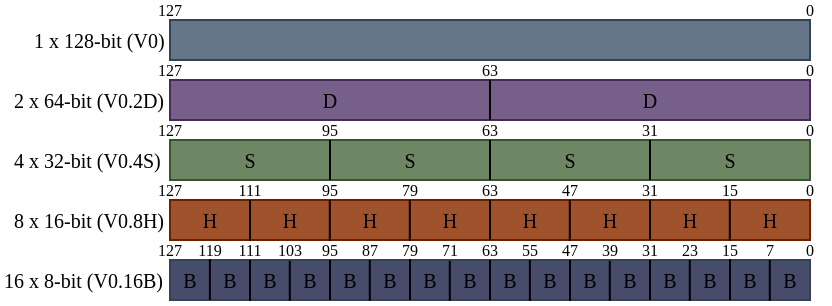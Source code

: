 <mxfile version="20.8.16" type="device"><diagram id="Xl92WFnAfXjaRC0TwUEp" name="Page-1"><mxGraphModel dx="475" dy="283" grid="1" gridSize="10" guides="1" tooltips="1" connect="1" arrows="1" fold="1" page="1" pageScale="1" pageWidth="850" pageHeight="1100" math="0" shadow="0"><root><mxCell id="0"/><mxCell id="1" parent="0"/><mxCell id="1g4soZFeu_BAKk7wBuwN-1" value="" style="rounded=0;whiteSpace=wrap;html=1;fillColor=#647687;fontColor=#ffffff;strokeColor=#314354;" vertex="1" parent="1"><mxGeometry x="160" y="120" width="320" height="20" as="geometry"/></mxCell><mxCell id="1g4soZFeu_BAKk7wBuwN-3" value="0" style="text;html=1;strokeColor=none;fillColor=none;align=center;verticalAlign=middle;whiteSpace=wrap;rounded=0;fontSize=8;fontFamily=Source Code Pro;" vertex="1" parent="1"><mxGeometry x="470" y="110" width="20" height="10" as="geometry"/></mxCell><mxCell id="1g4soZFeu_BAKk7wBuwN-4" value="127" style="text;html=1;strokeColor=none;fillColor=none;align=center;verticalAlign=middle;whiteSpace=wrap;rounded=0;fontSize=8;fontFamily=Source Code Pro;" vertex="1" parent="1"><mxGeometry x="150" y="110" width="20" height="10" as="geometry"/></mxCell><mxCell id="1g4soZFeu_BAKk7wBuwN-13" value="" style="rounded=0;whiteSpace=wrap;html=1;fillColor=#76608a;fontColor=#ffffff;strokeColor=#432D57;" vertex="1" parent="1"><mxGeometry x="160" y="150" width="320" height="20" as="geometry"/></mxCell><mxCell id="1g4soZFeu_BAKk7wBuwN-18" value="" style="rounded=0;whiteSpace=wrap;html=1;fillColor=#6d8764;fontColor=#ffffff;strokeColor=#3A5431;" vertex="1" parent="1"><mxGeometry x="160" y="180" width="320" height="20" as="geometry"/></mxCell><mxCell id="1g4soZFeu_BAKk7wBuwN-20" value="" style="endArrow=none;html=1;rounded=0;exitX=0.25;exitY=1;exitDx=0;exitDy=0;" edge="1" parent="1" source="1g4soZFeu_BAKk7wBuwN-18"><mxGeometry width="50" height="50" relative="1" as="geometry"><mxPoint x="160" y="300" as="sourcePoint"/><mxPoint x="240" y="180" as="targetPoint"/><Array as="points"><mxPoint x="240" y="200"/><mxPoint x="240" y="190"/></Array></mxGeometry></mxCell><mxCell id="1g4soZFeu_BAKk7wBuwN-21" value="" style="endArrow=none;html=1;rounded=0;entryX=0.75;entryY=0;entryDx=0;entryDy=0;exitX=0.75;exitY=1;exitDx=0;exitDy=0;" edge="1" parent="1" source="1g4soZFeu_BAKk7wBuwN-18" target="1g4soZFeu_BAKk7wBuwN-18"><mxGeometry width="50" height="50" relative="1" as="geometry"><mxPoint x="384.77" y="300" as="sourcePoint"/><mxPoint x="384.77" y="260" as="targetPoint"/></mxGeometry></mxCell><mxCell id="1g4soZFeu_BAKk7wBuwN-26" value="" style="endArrow=none;html=1;rounded=0;entryX=0.5;entryY=0;entryDx=0;entryDy=0;exitX=0.5;exitY=1;exitDx=0;exitDy=0;" edge="1" parent="1" source="1g4soZFeu_BAKk7wBuwN-13" target="1g4soZFeu_BAKk7wBuwN-13"><mxGeometry width="50" height="50" relative="1" as="geometry"><mxPoint x="300" y="332.5" as="sourcePoint"/><mxPoint x="350" y="282.5" as="targetPoint"/></mxGeometry></mxCell><mxCell id="1g4soZFeu_BAKk7wBuwN-28" value="" style="endArrow=none;html=1;rounded=0;entryX=0.5;entryY=0;entryDx=0;entryDy=0;exitX=0.5;exitY=1;exitDx=0;exitDy=0;" edge="1" parent="1" source="1g4soZFeu_BAKk7wBuwN-18" target="1g4soZFeu_BAKk7wBuwN-18"><mxGeometry width="50" height="50" relative="1" as="geometry"><mxPoint x="190" y="300" as="sourcePoint"/><mxPoint x="240" y="250" as="targetPoint"/></mxGeometry></mxCell><mxCell id="1g4soZFeu_BAKk7wBuwN-29" value="" style="rounded=0;whiteSpace=wrap;html=1;fillColor=#a0522d;fontColor=#ffffff;strokeColor=#6D1F00;" vertex="1" parent="1"><mxGeometry x="160" y="210" width="320" height="20" as="geometry"/></mxCell><mxCell id="1g4soZFeu_BAKk7wBuwN-31" value="" style="endArrow=none;html=1;rounded=0;entryX=0.75;entryY=0;entryDx=0;entryDy=0;exitX=0.75;exitY=1;exitDx=0;exitDy=0;" edge="1" parent="1" source="1g4soZFeu_BAKk7wBuwN-29" target="1g4soZFeu_BAKk7wBuwN-29"><mxGeometry width="50" height="50" relative="1" as="geometry"><mxPoint x="384.77" y="332.5" as="sourcePoint"/><mxPoint x="384.77" y="292.5" as="targetPoint"/></mxGeometry></mxCell><mxCell id="1g4soZFeu_BAKk7wBuwN-32" value="" style="endArrow=none;html=1;rounded=0;entryX=0.5;entryY=0;entryDx=0;entryDy=0;exitX=0.5;exitY=1;exitDx=0;exitDy=0;" edge="1" parent="1" source="1g4soZFeu_BAKk7wBuwN-29" target="1g4soZFeu_BAKk7wBuwN-29"><mxGeometry width="50" height="50" relative="1" as="geometry"><mxPoint x="190" y="332.5" as="sourcePoint"/><mxPoint x="240" y="282.5" as="targetPoint"/></mxGeometry></mxCell><mxCell id="1g4soZFeu_BAKk7wBuwN-34" value="" style="endArrow=none;html=1;rounded=0;entryX=0.125;entryY=0;entryDx=0;entryDy=0;entryPerimeter=0;exitX=0.125;exitY=1.023;exitDx=0;exitDy=0;exitPerimeter=0;" edge="1" parent="1" source="1g4soZFeu_BAKk7wBuwN-29" target="1g4soZFeu_BAKk7wBuwN-29"><mxGeometry width="50" height="50" relative="1" as="geometry"><mxPoint x="170" y="302.5" as="sourcePoint"/><mxPoint x="250" y="252.5" as="targetPoint"/></mxGeometry></mxCell><mxCell id="1g4soZFeu_BAKk7wBuwN-38" value="0" style="text;html=1;strokeColor=none;fillColor=none;align=center;verticalAlign=middle;whiteSpace=wrap;rounded=0;fontSize=8;fontFamily=Source Code Pro;" vertex="1" parent="1"><mxGeometry x="470" y="140" width="20" height="10" as="geometry"/></mxCell><mxCell id="1g4soZFeu_BAKk7wBuwN-39" value="127" style="text;html=1;strokeColor=none;fillColor=none;align=center;verticalAlign=middle;whiteSpace=wrap;rounded=0;fontSize=8;fontFamily=Source Code Pro;" vertex="1" parent="1"><mxGeometry x="150" y="140" width="20" height="10" as="geometry"/></mxCell><mxCell id="1g4soZFeu_BAKk7wBuwN-40" value="63" style="text;html=1;strokeColor=none;fillColor=none;align=center;verticalAlign=middle;whiteSpace=wrap;rounded=0;fontSize=8;fontFamily=Source Code Pro;" vertex="1" parent="1"><mxGeometry x="310" y="140" width="20" height="10" as="geometry"/></mxCell><mxCell id="1g4soZFeu_BAKk7wBuwN-41" value="2 x 64-bit (V0.2D)" style="text;html=1;strokeColor=none;fillColor=none;align=left;verticalAlign=middle;whiteSpace=wrap;rounded=0;fontSize=10;fontFamily=Computer Modern;" vertex="1" parent="1"><mxGeometry x="80" y="152.5" width="80" height="15" as="geometry"/></mxCell><mxCell id="1g4soZFeu_BAKk7wBuwN-42" value="4 x 32-bit (V0.4S)" style="text;html=1;strokeColor=none;fillColor=none;align=left;verticalAlign=middle;whiteSpace=wrap;rounded=0;fontSize=10;fontFamily=Computer Modern;" vertex="1" parent="1"><mxGeometry x="80" y="182.5" width="90" height="15" as="geometry"/></mxCell><mxCell id="1g4soZFeu_BAKk7wBuwN-43" value="8 x 16-bit (V0.8H)" style="text;html=1;strokeColor=none;fillColor=none;align=left;verticalAlign=middle;whiteSpace=wrap;rounded=0;fontSize=10;fontFamily=Computer Modern;" vertex="1" parent="1"><mxGeometry x="80" y="212.5" width="90" height="15" as="geometry"/></mxCell><mxCell id="1g4soZFeu_BAKk7wBuwN-44" value="0" style="text;html=1;strokeColor=none;fillColor=none;align=center;verticalAlign=middle;whiteSpace=wrap;rounded=0;fontSize=8;fontFamily=Source Code Pro;" vertex="1" parent="1"><mxGeometry x="470" y="170" width="20" height="10" as="geometry"/></mxCell><mxCell id="1g4soZFeu_BAKk7wBuwN-45" value="127" style="text;html=1;strokeColor=none;fillColor=none;align=center;verticalAlign=middle;whiteSpace=wrap;rounded=0;fontSize=8;fontFamily=Source Code Pro;" vertex="1" parent="1"><mxGeometry x="150" y="170" width="20" height="10" as="geometry"/></mxCell><mxCell id="1g4soZFeu_BAKk7wBuwN-46" value="63" style="text;html=1;strokeColor=none;fillColor=none;align=center;verticalAlign=middle;whiteSpace=wrap;rounded=0;fontSize=8;fontFamily=Source Code Pro;" vertex="1" parent="1"><mxGeometry x="310" y="170" width="20" height="10" as="geometry"/></mxCell><mxCell id="1g4soZFeu_BAKk7wBuwN-47" value="31" style="text;html=1;strokeColor=none;fillColor=none;align=center;verticalAlign=middle;whiteSpace=wrap;rounded=0;fontSize=8;fontFamily=Source Code Pro;" vertex="1" parent="1"><mxGeometry x="390" y="170" width="20" height="10" as="geometry"/></mxCell><mxCell id="1g4soZFeu_BAKk7wBuwN-48" value="95" style="text;html=1;strokeColor=none;fillColor=none;align=center;verticalAlign=middle;whiteSpace=wrap;rounded=0;fontSize=8;fontFamily=Source Code Pro;" vertex="1" parent="1"><mxGeometry x="230" y="170" width="20" height="10" as="geometry"/></mxCell><mxCell id="1g4soZFeu_BAKk7wBuwN-49" value="0" style="text;html=1;strokeColor=none;fillColor=none;align=center;verticalAlign=middle;whiteSpace=wrap;rounded=0;fontSize=8;fontFamily=Source Code Pro;" vertex="1" parent="1"><mxGeometry x="470" y="200" width="20" height="10" as="geometry"/></mxCell><mxCell id="1g4soZFeu_BAKk7wBuwN-50" value="127" style="text;html=1;strokeColor=none;fillColor=none;align=center;verticalAlign=middle;whiteSpace=wrap;rounded=0;fontSize=8;fontFamily=Source Code Pro;" vertex="1" parent="1"><mxGeometry x="150" y="200" width="20" height="10" as="geometry"/></mxCell><mxCell id="1g4soZFeu_BAKk7wBuwN-51" value="63" style="text;html=1;strokeColor=none;fillColor=none;align=center;verticalAlign=middle;whiteSpace=wrap;rounded=0;fontSize=8;fontFamily=Source Code Pro;" vertex="1" parent="1"><mxGeometry x="310" y="200" width="20" height="10" as="geometry"/></mxCell><mxCell id="1g4soZFeu_BAKk7wBuwN-52" value="31" style="text;html=1;strokeColor=none;fillColor=none;align=center;verticalAlign=middle;whiteSpace=wrap;rounded=0;fontSize=8;fontFamily=Source Code Pro;" vertex="1" parent="1"><mxGeometry x="390" y="200" width="20" height="10" as="geometry"/></mxCell><mxCell id="1g4soZFeu_BAKk7wBuwN-53" value="95" style="text;html=1;strokeColor=none;fillColor=none;align=center;verticalAlign=middle;whiteSpace=wrap;rounded=0;fontSize=8;fontFamily=Source Code Pro;" vertex="1" parent="1"><mxGeometry x="230" y="200" width="20" height="10" as="geometry"/></mxCell><mxCell id="1g4soZFeu_BAKk7wBuwN-55" value="111" style="text;html=1;strokeColor=none;fillColor=none;align=center;verticalAlign=middle;whiteSpace=wrap;rounded=0;fontSize=8;fontFamily=Source Code Pro;" vertex="1" parent="1"><mxGeometry x="190" y="200" width="20" height="10" as="geometry"/></mxCell><mxCell id="1g4soZFeu_BAKk7wBuwN-56" value="47" style="text;html=1;strokeColor=none;fillColor=none;align=center;verticalAlign=middle;whiteSpace=wrap;rounded=0;fontSize=8;fontFamily=Source Code Pro;" vertex="1" parent="1"><mxGeometry x="350" y="200" width="20" height="10" as="geometry"/></mxCell><mxCell id="1g4soZFeu_BAKk7wBuwN-57" value="15" style="text;html=1;strokeColor=none;fillColor=none;align=center;verticalAlign=middle;whiteSpace=wrap;rounded=0;fontSize=8;fontFamily=Source Code Pro;" vertex="1" parent="1"><mxGeometry x="430" y="200" width="20" height="10" as="geometry"/></mxCell><mxCell id="1g4soZFeu_BAKk7wBuwN-58" value="79" style="text;html=1;strokeColor=none;fillColor=none;align=center;verticalAlign=middle;whiteSpace=wrap;rounded=0;fontSize=8;fontFamily=Source Code Pro;" vertex="1" parent="1"><mxGeometry x="270" y="200" width="20" height="10" as="geometry"/></mxCell><mxCell id="1g4soZFeu_BAKk7wBuwN-59" value="" style="rounded=0;whiteSpace=wrap;html=1;fillColor=#484C6B;strokeColor=#314354;fontColor=#ffffff;" vertex="1" parent="1"><mxGeometry x="160" y="240" width="320" height="20" as="geometry"/></mxCell><mxCell id="1g4soZFeu_BAKk7wBuwN-60" value="" style="endArrow=none;html=1;rounded=0;exitX=0.25;exitY=1;exitDx=0;exitDy=0;" edge="1" parent="1" source="1g4soZFeu_BAKk7wBuwN-59"><mxGeometry width="50" height="50" relative="1" as="geometry"><mxPoint x="160" y="360" as="sourcePoint"/><mxPoint x="240.0" y="240" as="targetPoint"/><Array as="points"><mxPoint x="240" y="260"/><mxPoint x="240" y="250"/></Array></mxGeometry></mxCell><mxCell id="1g4soZFeu_BAKk7wBuwN-61" value="" style="endArrow=none;html=1;rounded=0;entryX=0.75;entryY=0;entryDx=0;entryDy=0;exitX=0.75;exitY=1;exitDx=0;exitDy=0;" edge="1" parent="1" source="1g4soZFeu_BAKk7wBuwN-59" target="1g4soZFeu_BAKk7wBuwN-59"><mxGeometry width="50" height="50" relative="1" as="geometry"><mxPoint x="384.77" y="360" as="sourcePoint"/><mxPoint x="384.77" y="320" as="targetPoint"/></mxGeometry></mxCell><mxCell id="1g4soZFeu_BAKk7wBuwN-62" value="" style="endArrow=none;html=1;rounded=0;entryX=0.5;entryY=0;entryDx=0;entryDy=0;exitX=0.5;exitY=1;exitDx=0;exitDy=0;" edge="1" parent="1" source="1g4soZFeu_BAKk7wBuwN-59" target="1g4soZFeu_BAKk7wBuwN-59"><mxGeometry width="50" height="50" relative="1" as="geometry"><mxPoint x="190" y="360" as="sourcePoint"/><mxPoint x="240" y="310" as="targetPoint"/></mxGeometry></mxCell><mxCell id="1g4soZFeu_BAKk7wBuwN-63" value="" style="endArrow=none;html=1;rounded=0;entryX=0.125;entryY=0;entryDx=0;entryDy=0;entryPerimeter=0;exitX=0.125;exitY=1.023;exitDx=0;exitDy=0;exitPerimeter=0;" edge="1" parent="1" source="1g4soZFeu_BAKk7wBuwN-59" target="1g4soZFeu_BAKk7wBuwN-59"><mxGeometry width="50" height="50" relative="1" as="geometry"><mxPoint x="170" y="330" as="sourcePoint"/><mxPoint x="250" y="280" as="targetPoint"/></mxGeometry></mxCell><mxCell id="1g4soZFeu_BAKk7wBuwN-64" value="" style="endArrow=none;html=1;rounded=0;entryX=0.125;entryY=0;entryDx=0;entryDy=0;entryPerimeter=0;exitX=0.125;exitY=1.023;exitDx=0;exitDy=0;exitPerimeter=0;" edge="1" parent="1"><mxGeometry width="50" height="50" relative="1" as="geometry"><mxPoint x="280.0" y="260" as="sourcePoint"/><mxPoint x="280.0" y="239.54" as="targetPoint"/></mxGeometry></mxCell><mxCell id="1g4soZFeu_BAKk7wBuwN-65" value="" style="endArrow=none;html=1;rounded=0;entryX=0.125;entryY=0;entryDx=0;entryDy=0;entryPerimeter=0;exitX=0.125;exitY=1.023;exitDx=0;exitDy=0;exitPerimeter=0;" edge="1" parent="1"><mxGeometry width="50" height="50" relative="1" as="geometry"><mxPoint x="360" y="260.46" as="sourcePoint"/><mxPoint x="360" y="240" as="targetPoint"/></mxGeometry></mxCell><mxCell id="1g4soZFeu_BAKk7wBuwN-66" value="" style="endArrow=none;html=1;rounded=0;entryX=0.125;entryY=0;entryDx=0;entryDy=0;entryPerimeter=0;exitX=0.125;exitY=1.023;exitDx=0;exitDy=0;exitPerimeter=0;" edge="1" parent="1"><mxGeometry width="50" height="50" relative="1" as="geometry"><mxPoint x="440" y="260" as="sourcePoint"/><mxPoint x="440" y="239.54" as="targetPoint"/></mxGeometry></mxCell><mxCell id="1g4soZFeu_BAKk7wBuwN-67" value="16 x 8-bit (V0.16B)" style="text;html=1;strokeColor=none;fillColor=none;align=left;verticalAlign=middle;whiteSpace=wrap;rounded=0;fontSize=10;fontFamily=Computer Modern;" vertex="1" parent="1"><mxGeometry x="75" y="242.5" width="100" height="15" as="geometry"/></mxCell><mxCell id="1g4soZFeu_BAKk7wBuwN-68" value="0" style="text;html=1;strokeColor=none;fillColor=none;align=center;verticalAlign=middle;whiteSpace=wrap;rounded=0;fontSize=8;fontFamily=Source Code Pro;" vertex="1" parent="1"><mxGeometry x="470" y="230" width="20" height="10" as="geometry"/></mxCell><mxCell id="1g4soZFeu_BAKk7wBuwN-69" value="127" style="text;html=1;strokeColor=none;fillColor=none;align=center;verticalAlign=middle;whiteSpace=wrap;rounded=0;fontSize=8;fontFamily=Source Code Pro;" vertex="1" parent="1"><mxGeometry x="150" y="230" width="20" height="10" as="geometry"/></mxCell><mxCell id="1g4soZFeu_BAKk7wBuwN-70" value="63" style="text;html=1;strokeColor=none;fillColor=none;align=center;verticalAlign=middle;whiteSpace=wrap;rounded=0;fontSize=8;fontFamily=Source Code Pro;" vertex="1" parent="1"><mxGeometry x="310" y="230" width="20" height="10" as="geometry"/></mxCell><mxCell id="1g4soZFeu_BAKk7wBuwN-71" value="31" style="text;html=1;strokeColor=none;fillColor=none;align=center;verticalAlign=middle;whiteSpace=wrap;rounded=0;fontSize=8;fontFamily=Source Code Pro;" vertex="1" parent="1"><mxGeometry x="390" y="230" width="20" height="10" as="geometry"/></mxCell><mxCell id="1g4soZFeu_BAKk7wBuwN-72" value="95" style="text;html=1;strokeColor=none;fillColor=none;align=center;verticalAlign=middle;whiteSpace=wrap;rounded=0;fontSize=8;fontFamily=Source Code Pro;" vertex="1" parent="1"><mxGeometry x="230" y="230" width="20" height="10" as="geometry"/></mxCell><mxCell id="1g4soZFeu_BAKk7wBuwN-73" value="111" style="text;html=1;strokeColor=none;fillColor=none;align=center;verticalAlign=middle;whiteSpace=wrap;rounded=0;fontSize=8;fontFamily=Source Code Pro;" vertex="1" parent="1"><mxGeometry x="190" y="230" width="20" height="10" as="geometry"/></mxCell><mxCell id="1g4soZFeu_BAKk7wBuwN-74" value="47" style="text;html=1;strokeColor=none;fillColor=none;align=center;verticalAlign=middle;whiteSpace=wrap;rounded=0;fontSize=8;fontFamily=Source Code Pro;" vertex="1" parent="1"><mxGeometry x="350" y="230" width="20" height="10" as="geometry"/></mxCell><mxCell id="1g4soZFeu_BAKk7wBuwN-75" value="15" style="text;html=1;strokeColor=none;fillColor=none;align=center;verticalAlign=middle;whiteSpace=wrap;rounded=0;fontSize=8;fontFamily=Source Code Pro;" vertex="1" parent="1"><mxGeometry x="430" y="230" width="20" height="10" as="geometry"/></mxCell><mxCell id="1g4soZFeu_BAKk7wBuwN-76" value="79" style="text;html=1;strokeColor=none;fillColor=none;align=center;verticalAlign=middle;whiteSpace=wrap;rounded=0;fontSize=8;fontFamily=Source Code Pro;" vertex="1" parent="1"><mxGeometry x="270" y="230" width="20" height="10" as="geometry"/></mxCell><mxCell id="1g4soZFeu_BAKk7wBuwN-78" value="119" style="text;html=1;strokeColor=none;fillColor=none;align=center;verticalAlign=middle;whiteSpace=wrap;rounded=0;fontSize=8;fontFamily=Source Code Pro;" vertex="1" parent="1"><mxGeometry x="170" y="230" width="20" height="10" as="geometry"/></mxCell><mxCell id="1g4soZFeu_BAKk7wBuwN-79" value="55" style="text;html=1;strokeColor=none;fillColor=none;align=center;verticalAlign=middle;whiteSpace=wrap;rounded=0;fontSize=8;fontFamily=Source Code Pro;" vertex="1" parent="1"><mxGeometry x="330" y="230" width="20" height="10" as="geometry"/></mxCell><mxCell id="1g4soZFeu_BAKk7wBuwN-80" value="23" style="text;html=1;strokeColor=none;fillColor=none;align=center;verticalAlign=middle;whiteSpace=wrap;rounded=0;fontSize=8;fontFamily=Source Code Pro;" vertex="1" parent="1"><mxGeometry x="410" y="230" width="20" height="10" as="geometry"/></mxCell><mxCell id="1g4soZFeu_BAKk7wBuwN-81" value="87" style="text;html=1;strokeColor=none;fillColor=none;align=center;verticalAlign=middle;whiteSpace=wrap;rounded=0;fontSize=8;fontFamily=Source Code Pro;" vertex="1" parent="1"><mxGeometry x="250" y="230" width="20" height="10" as="geometry"/></mxCell><mxCell id="1g4soZFeu_BAKk7wBuwN-82" value="103" style="text;html=1;strokeColor=none;fillColor=none;align=center;verticalAlign=middle;whiteSpace=wrap;rounded=0;fontSize=8;fontFamily=Source Code Pro;" vertex="1" parent="1"><mxGeometry x="210" y="230" width="20" height="10" as="geometry"/></mxCell><mxCell id="1g4soZFeu_BAKk7wBuwN-83" value="39" style="text;html=1;strokeColor=none;fillColor=none;align=center;verticalAlign=middle;whiteSpace=wrap;rounded=0;fontSize=8;fontFamily=Source Code Pro;" vertex="1" parent="1"><mxGeometry x="370" y="230" width="20" height="10" as="geometry"/></mxCell><mxCell id="1g4soZFeu_BAKk7wBuwN-84" value="7" style="text;html=1;strokeColor=none;fillColor=none;align=center;verticalAlign=middle;whiteSpace=wrap;rounded=0;fontSize=8;fontFamily=Source Code Pro;" vertex="1" parent="1"><mxGeometry x="450" y="230" width="20" height="10" as="geometry"/></mxCell><mxCell id="1g4soZFeu_BAKk7wBuwN-85" value="71" style="text;html=1;strokeColor=none;fillColor=none;align=center;verticalAlign=middle;whiteSpace=wrap;rounded=0;fontSize=8;fontFamily=Source Code Pro;" vertex="1" parent="1"><mxGeometry x="290" y="230" width="20" height="10" as="geometry"/></mxCell><mxCell id="1g4soZFeu_BAKk7wBuwN-86" value="" style="endArrow=none;html=1;rounded=0;exitX=0.25;exitY=1;exitDx=0;exitDy=0;" edge="1" parent="1"><mxGeometry width="50" height="50" relative="1" as="geometry"><mxPoint x="219.9" y="260.46" as="sourcePoint"/><mxPoint x="219.9" y="240.46" as="targetPoint"/><Array as="points"><mxPoint x="219.9" y="260.46"/><mxPoint x="219.9" y="250.46"/></Array></mxGeometry></mxCell><mxCell id="1g4soZFeu_BAKk7wBuwN-87" value="" style="endArrow=none;html=1;rounded=0;entryX=0.75;entryY=0;entryDx=0;entryDy=0;exitX=0.75;exitY=1;exitDx=0;exitDy=0;" edge="1" parent="1"><mxGeometry width="50" height="50" relative="1" as="geometry"><mxPoint x="379.9" y="260.46" as="sourcePoint"/><mxPoint x="379.9" y="240.46" as="targetPoint"/></mxGeometry></mxCell><mxCell id="1g4soZFeu_BAKk7wBuwN-88" value="" style="endArrow=none;html=1;rounded=0;entryX=0.5;entryY=0;entryDx=0;entryDy=0;exitX=0.5;exitY=1;exitDx=0;exitDy=0;" edge="1" parent="1"><mxGeometry width="50" height="50" relative="1" as="geometry"><mxPoint x="299.9" y="260.46" as="sourcePoint"/><mxPoint x="299.9" y="240.46" as="targetPoint"/></mxGeometry></mxCell><mxCell id="1g4soZFeu_BAKk7wBuwN-90" value="" style="endArrow=none;html=1;rounded=0;entryX=0.125;entryY=0;entryDx=0;entryDy=0;entryPerimeter=0;exitX=0.125;exitY=1.023;exitDx=0;exitDy=0;exitPerimeter=0;" edge="1" parent="1"><mxGeometry width="50" height="50" relative="1" as="geometry"><mxPoint x="259.9" y="260.46" as="sourcePoint"/><mxPoint x="259.9" y="240.0" as="targetPoint"/></mxGeometry></mxCell><mxCell id="1g4soZFeu_BAKk7wBuwN-92" value="" style="endArrow=none;html=1;rounded=0;entryX=0.125;entryY=0;entryDx=0;entryDy=0;entryPerimeter=0;exitX=0.125;exitY=1.023;exitDx=0;exitDy=0;exitPerimeter=0;" edge="1" parent="1"><mxGeometry width="50" height="50" relative="1" as="geometry"><mxPoint x="419.9" y="260.46" as="sourcePoint"/><mxPoint x="419.9" y="240.0" as="targetPoint"/></mxGeometry></mxCell><mxCell id="1g4soZFeu_BAKk7wBuwN-93" value="" style="endArrow=none;html=1;rounded=0;entryX=0.125;entryY=0;entryDx=0;entryDy=0;entryPerimeter=0;exitX=0.125;exitY=1.023;exitDx=0;exitDy=0;exitPerimeter=0;" edge="1" parent="1"><mxGeometry width="50" height="50" relative="1" as="geometry"><mxPoint x="459.9" y="260.46" as="sourcePoint"/><mxPoint x="459.9" y="240.0" as="targetPoint"/></mxGeometry></mxCell><mxCell id="1g4soZFeu_BAKk7wBuwN-95" value="" style="endArrow=none;html=1;rounded=0;entryX=0.125;entryY=0;entryDx=0;entryDy=0;entryPerimeter=0;exitX=0.125;exitY=1.023;exitDx=0;exitDy=0;exitPerimeter=0;" edge="1" parent="1"><mxGeometry width="50" height="50" relative="1" as="geometry"><mxPoint x="179.94" y="260" as="sourcePoint"/><mxPoint x="179.94" y="239.54" as="targetPoint"/></mxGeometry></mxCell><mxCell id="1g4soZFeu_BAKk7wBuwN-96" value="" style="endArrow=none;html=1;rounded=0;entryX=0.125;entryY=0;entryDx=0;entryDy=0;entryPerimeter=0;exitX=0.125;exitY=1.023;exitDx=0;exitDy=0;exitPerimeter=0;" edge="1" parent="1"><mxGeometry width="50" height="50" relative="1" as="geometry"><mxPoint x="339.94" y="260.46" as="sourcePoint"/><mxPoint x="339.94" y="240" as="targetPoint"/></mxGeometry></mxCell><mxCell id="1g4soZFeu_BAKk7wBuwN-97" value="" style="endArrow=none;html=1;rounded=0;entryX=0.125;entryY=0;entryDx=0;entryDy=0;entryPerimeter=0;exitX=0.125;exitY=1.023;exitDx=0;exitDy=0;exitPerimeter=0;" edge="1" parent="1"><mxGeometry width="50" height="50" relative="1" as="geometry"><mxPoint x="239.9" y="230.46" as="sourcePoint"/><mxPoint x="239.9" y="210" as="targetPoint"/></mxGeometry></mxCell><mxCell id="1g4soZFeu_BAKk7wBuwN-98" value="" style="endArrow=none;html=1;rounded=0;entryX=0.125;entryY=0;entryDx=0;entryDy=0;entryPerimeter=0;exitX=0.125;exitY=1.023;exitDx=0;exitDy=0;exitPerimeter=0;" edge="1" parent="1"><mxGeometry width="50" height="50" relative="1" as="geometry"><mxPoint x="279.9" y="230.46" as="sourcePoint"/><mxPoint x="279.9" y="210" as="targetPoint"/></mxGeometry></mxCell><mxCell id="1g4soZFeu_BAKk7wBuwN-99" value="" style="endArrow=none;html=1;rounded=0;entryX=0.125;entryY=0;entryDx=0;entryDy=0;entryPerimeter=0;exitX=0.125;exitY=1.023;exitDx=0;exitDy=0;exitPerimeter=0;" edge="1" parent="1"><mxGeometry width="50" height="50" relative="1" as="geometry"><mxPoint x="359.9" y="230.46" as="sourcePoint"/><mxPoint x="359.9" y="210" as="targetPoint"/></mxGeometry></mxCell><mxCell id="1g4soZFeu_BAKk7wBuwN-100" value="" style="endArrow=none;html=1;rounded=0;entryX=0.125;entryY=0;entryDx=0;entryDy=0;entryPerimeter=0;exitX=0.125;exitY=1.023;exitDx=0;exitDy=0;exitPerimeter=0;" edge="1" parent="1"><mxGeometry width="50" height="50" relative="1" as="geometry"><mxPoint x="439.9" y="230.23" as="sourcePoint"/><mxPoint x="439.9" y="209.77" as="targetPoint"/></mxGeometry></mxCell><mxCell id="1g4soZFeu_BAKk7wBuwN-101" value="1 x 128-bit (V0)" style="text;html=1;strokeColor=none;fillColor=none;align=left;verticalAlign=middle;whiteSpace=wrap;rounded=0;fontSize=10;fontFamily=Computer Modern;" vertex="1" parent="1"><mxGeometry x="90" y="122.5" width="80" height="15" as="geometry"/></mxCell><mxCell id="1g4soZFeu_BAKk7wBuwN-108" value="D" style="text;html=1;strokeColor=none;fillColor=none;align=center;verticalAlign=middle;whiteSpace=wrap;rounded=0;fontSize=10;fontFamily=Source Code Pro;" vertex="1" parent="1"><mxGeometry x="235" y="155" width="10" height="10" as="geometry"/></mxCell><mxCell id="1g4soZFeu_BAKk7wBuwN-110" value="D" style="text;html=1;strokeColor=none;fillColor=none;align=center;verticalAlign=middle;whiteSpace=wrap;rounded=0;fontSize=10;fontFamily=Source Code Pro;" vertex="1" parent="1"><mxGeometry x="395" y="155" width="10" height="10" as="geometry"/></mxCell><mxCell id="1g4soZFeu_BAKk7wBuwN-111" value="S" style="text;html=1;strokeColor=none;fillColor=none;align=center;verticalAlign=middle;whiteSpace=wrap;rounded=0;fontSize=10;fontFamily=Source Code Pro;" vertex="1" parent="1"><mxGeometry x="435" y="185" width="10" height="10" as="geometry"/></mxCell><mxCell id="1g4soZFeu_BAKk7wBuwN-112" value="S" style="text;html=1;strokeColor=none;fillColor=none;align=center;verticalAlign=middle;whiteSpace=wrap;rounded=0;fontSize=10;fontFamily=Source Code Pro;" vertex="1" parent="1"><mxGeometry x="355" y="185" width="10" height="10" as="geometry"/></mxCell><mxCell id="1g4soZFeu_BAKk7wBuwN-114" value="S" style="text;html=1;strokeColor=none;fillColor=none;align=center;verticalAlign=middle;whiteSpace=wrap;rounded=0;fontSize=10;fontFamily=Source Code Pro;" vertex="1" parent="1"><mxGeometry x="275" y="185" width="10" height="10" as="geometry"/></mxCell><mxCell id="1g4soZFeu_BAKk7wBuwN-115" value="S" style="text;html=1;strokeColor=none;fillColor=none;align=center;verticalAlign=middle;whiteSpace=wrap;rounded=0;fontSize=10;fontFamily=Source Code Pro;" vertex="1" parent="1"><mxGeometry x="195" y="185" width="10" height="10" as="geometry"/></mxCell><mxCell id="1g4soZFeu_BAKk7wBuwN-116" value="H" style="text;html=1;strokeColor=none;fillColor=none;align=center;verticalAlign=middle;whiteSpace=wrap;rounded=0;fontSize=10;fontFamily=Source Code Pro;" vertex="1" parent="1"><mxGeometry x="455" y="215" width="10" height="10" as="geometry"/></mxCell><mxCell id="1g4soZFeu_BAKk7wBuwN-117" value="H" style="text;html=1;strokeColor=none;fillColor=none;align=center;verticalAlign=middle;whiteSpace=wrap;rounded=0;fontSize=10;fontFamily=Source Code Pro;" vertex="1" parent="1"><mxGeometry x="415" y="215" width="10" height="10" as="geometry"/></mxCell><mxCell id="1g4soZFeu_BAKk7wBuwN-118" value="H" style="text;html=1;strokeColor=none;fillColor=none;align=center;verticalAlign=middle;whiteSpace=wrap;rounded=0;fontSize=10;fontFamily=Source Code Pro;" vertex="1" parent="1"><mxGeometry x="375" y="215" width="10" height="10" as="geometry"/></mxCell><mxCell id="1g4soZFeu_BAKk7wBuwN-119" value="H" style="text;html=1;strokeColor=none;fillColor=none;align=center;verticalAlign=middle;whiteSpace=wrap;rounded=0;fontSize=10;fontFamily=Source Code Pro;" vertex="1" parent="1"><mxGeometry x="335" y="215" width="10" height="10" as="geometry"/></mxCell><mxCell id="1g4soZFeu_BAKk7wBuwN-120" value="H" style="text;html=1;strokeColor=none;fillColor=none;align=center;verticalAlign=middle;whiteSpace=wrap;rounded=0;fontSize=10;fontFamily=Source Code Pro;" vertex="1" parent="1"><mxGeometry x="295" y="215" width="10" height="10" as="geometry"/></mxCell><mxCell id="1g4soZFeu_BAKk7wBuwN-121" value="H" style="text;html=1;strokeColor=none;fillColor=none;align=center;verticalAlign=middle;whiteSpace=wrap;rounded=0;fontSize=10;fontFamily=Source Code Pro;" vertex="1" parent="1"><mxGeometry x="255" y="215" width="10" height="10" as="geometry"/></mxCell><mxCell id="1g4soZFeu_BAKk7wBuwN-122" value="H" style="text;html=1;strokeColor=none;fillColor=none;align=center;verticalAlign=middle;whiteSpace=wrap;rounded=0;fontSize=10;fontFamily=Source Code Pro;" vertex="1" parent="1"><mxGeometry x="215" y="215" width="10" height="10" as="geometry"/></mxCell><mxCell id="1g4soZFeu_BAKk7wBuwN-123" value="H" style="text;html=1;strokeColor=none;fillColor=none;align=center;verticalAlign=middle;whiteSpace=wrap;rounded=0;fontSize=10;fontFamily=Source Code Pro;" vertex="1" parent="1"><mxGeometry x="175" y="215" width="10" height="10" as="geometry"/></mxCell><mxCell id="1g4soZFeu_BAKk7wBuwN-124" value="B" style="text;html=1;strokeColor=none;fillColor=none;align=center;verticalAlign=middle;whiteSpace=wrap;rounded=0;fontSize=10;fontFamily=Source Code Pro;" vertex="1" parent="1"><mxGeometry x="465" y="245" width="10" height="10" as="geometry"/></mxCell><mxCell id="1g4soZFeu_BAKk7wBuwN-125" value="B" style="text;html=1;strokeColor=none;fillColor=none;align=center;verticalAlign=middle;whiteSpace=wrap;rounded=0;fontSize=10;fontFamily=Source Code Pro;" vertex="1" parent="1"><mxGeometry x="425" y="245" width="10" height="10" as="geometry"/></mxCell><mxCell id="1g4soZFeu_BAKk7wBuwN-126" value="B" style="text;html=1;strokeColor=none;fillColor=none;align=center;verticalAlign=middle;whiteSpace=wrap;rounded=0;fontSize=10;fontFamily=Source Code Pro;" vertex="1" parent="1"><mxGeometry x="385" y="245" width="10" height="10" as="geometry"/></mxCell><mxCell id="1g4soZFeu_BAKk7wBuwN-127" value="B" style="text;html=1;strokeColor=none;fillColor=none;align=center;verticalAlign=middle;whiteSpace=wrap;rounded=0;fontSize=10;fontFamily=Source Code Pro;" vertex="1" parent="1"><mxGeometry x="345" y="245" width="10" height="10" as="geometry"/></mxCell><mxCell id="1g4soZFeu_BAKk7wBuwN-128" value="B" style="text;html=1;strokeColor=none;fillColor=none;align=center;verticalAlign=middle;whiteSpace=wrap;rounded=0;fontSize=10;fontFamily=Source Code Pro;" vertex="1" parent="1"><mxGeometry x="445" y="245" width="10" height="10" as="geometry"/></mxCell><mxCell id="1g4soZFeu_BAKk7wBuwN-129" value="B" style="text;html=1;strokeColor=none;fillColor=none;align=center;verticalAlign=middle;whiteSpace=wrap;rounded=0;fontSize=10;fontFamily=Source Code Pro;" vertex="1" parent="1"><mxGeometry x="405" y="245" width="10" height="10" as="geometry"/></mxCell><mxCell id="1g4soZFeu_BAKk7wBuwN-130" value="B" style="text;html=1;strokeColor=none;fillColor=none;align=center;verticalAlign=middle;whiteSpace=wrap;rounded=0;fontSize=10;fontFamily=Source Code Pro;" vertex="1" parent="1"><mxGeometry x="365" y="245" width="10" height="10" as="geometry"/></mxCell><mxCell id="1g4soZFeu_BAKk7wBuwN-131" value="B" style="text;html=1;strokeColor=none;fillColor=none;align=center;verticalAlign=middle;whiteSpace=wrap;rounded=0;fontSize=10;fontFamily=Source Code Pro;" vertex="1" parent="1"><mxGeometry x="325" y="245" width="10" height="10" as="geometry"/></mxCell><mxCell id="1g4soZFeu_BAKk7wBuwN-132" value="B" style="text;html=1;strokeColor=none;fillColor=none;align=center;verticalAlign=middle;whiteSpace=wrap;rounded=0;fontSize=10;fontFamily=Source Code Pro;" vertex="1" parent="1"><mxGeometry x="305" y="245" width="10" height="10" as="geometry"/></mxCell><mxCell id="1g4soZFeu_BAKk7wBuwN-133" value="B" style="text;html=1;strokeColor=none;fillColor=none;align=center;verticalAlign=middle;whiteSpace=wrap;rounded=0;fontSize=10;fontFamily=Source Code Pro;" vertex="1" parent="1"><mxGeometry x="265" y="245" width="10" height="10" as="geometry"/></mxCell><mxCell id="1g4soZFeu_BAKk7wBuwN-134" value="B" style="text;html=1;strokeColor=none;fillColor=none;align=center;verticalAlign=middle;whiteSpace=wrap;rounded=0;fontSize=10;fontFamily=Source Code Pro;" vertex="1" parent="1"><mxGeometry x="225" y="245" width="10" height="10" as="geometry"/></mxCell><mxCell id="1g4soZFeu_BAKk7wBuwN-135" value="B" style="text;html=1;strokeColor=none;fillColor=none;align=center;verticalAlign=middle;whiteSpace=wrap;rounded=0;fontSize=10;fontFamily=Source Code Pro;" vertex="1" parent="1"><mxGeometry x="185" y="245" width="10" height="10" as="geometry"/></mxCell><mxCell id="1g4soZFeu_BAKk7wBuwN-136" value="B" style="text;html=1;strokeColor=none;fillColor=none;align=center;verticalAlign=middle;whiteSpace=wrap;rounded=0;fontSize=10;fontFamily=Source Code Pro;" vertex="1" parent="1"><mxGeometry x="285" y="245" width="10" height="10" as="geometry"/></mxCell><mxCell id="1g4soZFeu_BAKk7wBuwN-137" value="B" style="text;html=1;strokeColor=none;fillColor=none;align=center;verticalAlign=middle;whiteSpace=wrap;rounded=0;fontSize=10;fontFamily=Source Code Pro;" vertex="1" parent="1"><mxGeometry x="245" y="245" width="10" height="10" as="geometry"/></mxCell><mxCell id="1g4soZFeu_BAKk7wBuwN-138" value="B" style="text;html=1;strokeColor=none;fillColor=none;align=center;verticalAlign=middle;whiteSpace=wrap;rounded=0;fontSize=10;fontFamily=Source Code Pro;" vertex="1" parent="1"><mxGeometry x="205" y="245" width="10" height="10" as="geometry"/></mxCell><mxCell id="1g4soZFeu_BAKk7wBuwN-139" value="B" style="text;html=1;strokeColor=none;fillColor=none;align=center;verticalAlign=middle;whiteSpace=wrap;rounded=0;fontSize=10;fontFamily=Source Code Pro;" vertex="1" parent="1"><mxGeometry x="165" y="245" width="10" height="10" as="geometry"/></mxCell></root></mxGraphModel></diagram></mxfile>